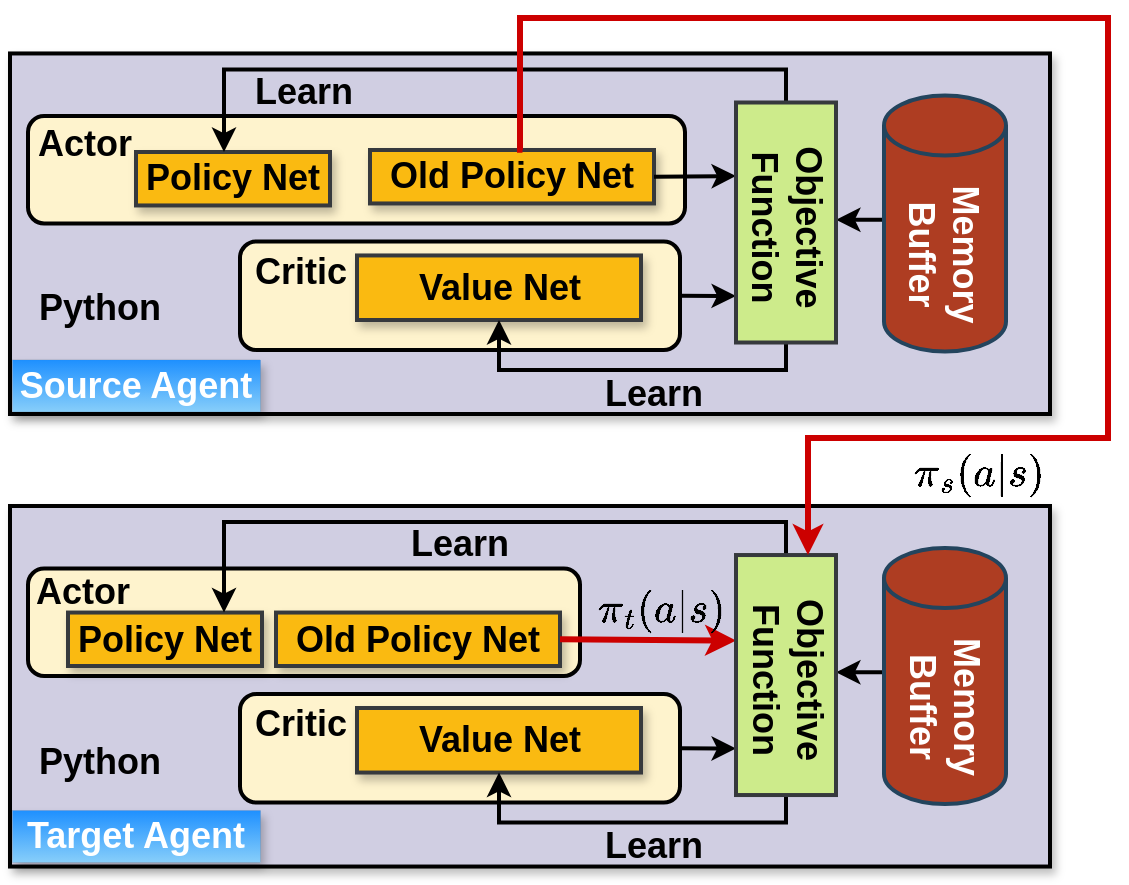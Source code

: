 <mxfile version="26.0.2">
  <diagram name="第 1 页" id="1CVCdKwHS6l56ZYPoqA-">
    <mxGraphModel dx="1558" dy="858" grid="1" gridSize="10" guides="1" tooltips="1" connect="1" arrows="1" fold="1" page="1" pageScale="1" pageWidth="600" pageHeight="450" math="1" shadow="0">
      <root>
        <mxCell id="0" />
        <mxCell id="1" parent="0" />
        <mxCell id="TnmNr2-LYMIH4guuqulg-85" value="" style="rounded=0;whiteSpace=wrap;html=1;fillColor=#d0cee2;strokeColor=#000000;strokeWidth=2;shadow=1;" vertex="1" parent="1">
          <mxGeometry x="28" y="25.73" width="520" height="180.27" as="geometry" />
        </mxCell>
        <mxCell id="TnmNr2-LYMIH4guuqulg-86" value="&lt;font color=&quot;#ffffff&quot; size=&quot;1&quot;&gt;&lt;b style=&quot;font-size: 18px;&quot;&gt;Source Agent&lt;/b&gt;&lt;/font&gt;" style="text;html=1;align=center;verticalAlign=middle;whiteSpace=wrap;rounded=0;fillColor=#1E90FF;strokeColor=#36393d;strokeWidth=0;shadow=1;gradientColor=#87CEFA;" vertex="1" parent="1">
          <mxGeometry x="29" y="178.73" width="124" height="26" as="geometry" />
        </mxCell>
        <mxCell id="TnmNr2-LYMIH4guuqulg-87" value="" style="rounded=1;whiteSpace=wrap;html=1;strokeWidth=2;fillColor=#fef3cd;" vertex="1" parent="1">
          <mxGeometry x="37" y="57" width="328.5" height="53.73" as="geometry" />
        </mxCell>
        <mxCell id="TnmNr2-LYMIH4guuqulg-88" value="&lt;b style=&quot;&quot;&gt;&lt;font style=&quot;font-size: 18px;&quot;&gt;Policy Net&lt;/font&gt;&lt;/b&gt;" style="rounded=0;whiteSpace=wrap;html=1;fillColor=#faba11;strokeColor=#36393d;strokeWidth=2;shadow=1;" vertex="1" parent="1">
          <mxGeometry x="91" y="75" width="97" height="26.73" as="geometry" />
        </mxCell>
        <mxCell id="TnmNr2-LYMIH4guuqulg-89" value="&lt;b style=&quot;&quot;&gt;&lt;font style=&quot;font-size: 18px;&quot;&gt;Old Policy Net&lt;/font&gt;&lt;/b&gt;" style="rounded=0;whiteSpace=wrap;html=1;fillColor=#faba11;strokeColor=#36393d;strokeWidth=2;shadow=1;" vertex="1" parent="1">
          <mxGeometry x="208" y="74" width="142" height="26.73" as="geometry" />
        </mxCell>
        <mxCell id="TnmNr2-LYMIH4guuqulg-90" value="" style="rounded=1;whiteSpace=wrap;html=1;strokeWidth=2;fillColor=#fef3cd;" vertex="1" parent="1">
          <mxGeometry x="143" y="119.73" width="220" height="54.27" as="geometry" />
        </mxCell>
        <mxCell id="TnmNr2-LYMIH4guuqulg-91" value="&lt;b style=&quot;&quot;&gt;&lt;font style=&quot;font-size: 18px;&quot;&gt;Value Net&lt;/font&gt;&lt;/b&gt;" style="rounded=0;whiteSpace=wrap;html=1;fillColor=#faba11;strokeColor=#36393d;strokeWidth=2;shadow=1;" vertex="1" parent="1">
          <mxGeometry x="201.5" y="126.73" width="142" height="32.27" as="geometry" />
        </mxCell>
        <mxCell id="TnmNr2-LYMIH4guuqulg-92" value="&lt;span style=&quot;font-size: 18px;&quot;&gt;&lt;b&gt;Actor&lt;/b&gt;&lt;/span&gt;" style="text;html=1;align=center;verticalAlign=middle;whiteSpace=wrap;rounded=0;" vertex="1" parent="1">
          <mxGeometry x="25" y="55.73" width="81" height="30" as="geometry" />
        </mxCell>
        <mxCell id="TnmNr2-LYMIH4guuqulg-93" value="&lt;span style=&quot;font-size: 18px;&quot;&gt;&lt;b&gt;Critic&lt;/b&gt;&lt;/span&gt;" style="text;html=1;align=center;verticalAlign=middle;whiteSpace=wrap;rounded=0;" vertex="1" parent="1">
          <mxGeometry x="133" y="119.73" width="81" height="30" as="geometry" />
        </mxCell>
        <mxCell id="TnmNr2-LYMIH4guuqulg-94" value="" style="endArrow=classic;html=1;rounded=0;strokeWidth=2;exitX=1;exitY=0.5;exitDx=0;exitDy=0;" edge="1" parent="1" source="TnmNr2-LYMIH4guuqulg-89">
          <mxGeometry width="50" height="50" relative="1" as="geometry">
            <mxPoint x="315" y="74.73" as="sourcePoint" />
            <mxPoint x="391" y="87" as="targetPoint" />
          </mxGeometry>
        </mxCell>
        <mxCell id="TnmNr2-LYMIH4guuqulg-95" value="" style="endArrow=classic;html=1;rounded=0;strokeWidth=2;exitX=1;exitY=0.5;exitDx=0;exitDy=0;" edge="1" parent="1" source="TnmNr2-LYMIH4guuqulg-90">
          <mxGeometry width="50" height="50" relative="1" as="geometry">
            <mxPoint x="354.3" y="170.73" as="sourcePoint" />
            <mxPoint x="391" y="147" as="targetPoint" />
          </mxGeometry>
        </mxCell>
        <mxCell id="TnmNr2-LYMIH4guuqulg-96" value="" style="endArrow=classic;html=1;rounded=0;strokeWidth=2;edgeStyle=orthogonalEdgeStyle;" edge="1" parent="1" target="TnmNr2-LYMIH4guuqulg-88">
          <mxGeometry width="50" height="50" relative="1" as="geometry">
            <mxPoint x="416" y="53.73" as="sourcePoint" />
            <mxPoint x="381.5" y="2.73" as="targetPoint" />
            <Array as="points">
              <mxPoint x="416" y="33.73" />
              <mxPoint x="135" y="33.73" />
            </Array>
          </mxGeometry>
        </mxCell>
        <mxCell id="TnmNr2-LYMIH4guuqulg-97" value="" style="endArrow=classic;html=1;rounded=0;strokeWidth=2;edgeStyle=orthogonalEdgeStyle;entryX=0.5;entryY=1;entryDx=0;entryDy=0;" edge="1" parent="1" target="TnmNr2-LYMIH4guuqulg-91">
          <mxGeometry width="50" height="50" relative="1" as="geometry">
            <mxPoint x="416" y="163.73" as="sourcePoint" />
            <mxPoint x="52.5" y="-25.27" as="targetPoint" />
            <Array as="points">
              <mxPoint x="416" y="184" />
              <mxPoint x="273" y="184" />
            </Array>
          </mxGeometry>
        </mxCell>
        <mxCell id="TnmNr2-LYMIH4guuqulg-98" value="" style="endArrow=classic;html=1;rounded=0;strokeWidth=2;entryX=-0.004;entryY=0.225;entryDx=0;entryDy=0;entryPerimeter=0;" edge="1" parent="1">
          <mxGeometry width="50" height="50" relative="1" as="geometry">
            <mxPoint x="486" y="108.87" as="sourcePoint" />
            <mxPoint x="441" y="108.87" as="targetPoint" />
          </mxGeometry>
        </mxCell>
        <mxCell id="TnmNr2-LYMIH4guuqulg-99" value="&lt;font style=&quot;font-size: 18px;&quot;&gt;&lt;b&gt;Python&lt;/b&gt;&lt;/font&gt;" style="text;html=1;align=center;verticalAlign=middle;whiteSpace=wrap;rounded=0;" vertex="1" parent="1">
          <mxGeometry x="43" y="138.23" width="60" height="30" as="geometry" />
        </mxCell>
        <mxCell id="TnmNr2-LYMIH4guuqulg-100" value="" style="group" vertex="1" connectable="0" parent="1">
          <mxGeometry x="465" y="51.73" width="61" height="128.03" as="geometry" />
        </mxCell>
        <mxCell id="TnmNr2-LYMIH4guuqulg-101" value="" style="shape=cylinder3;whiteSpace=wrap;html=1;boundedLbl=1;backgroundOutline=1;size=15;fillColor=#ae3d22;strokeColor=#23445d;strokeWidth=2;" vertex="1" parent="TnmNr2-LYMIH4guuqulg-100">
          <mxGeometry y="-5" width="61" height="128.03" as="geometry" />
        </mxCell>
        <mxCell id="TnmNr2-LYMIH4guuqulg-102" value="&lt;font style=&quot;font-size: 18px;&quot; color=&quot;#ffffff&quot;&gt;&lt;b&gt;Memory&lt;/b&gt;&lt;/font&gt;&lt;div style=&quot;font-size: 18px;&quot;&gt;&lt;font color=&quot;#ffffff&quot;&gt;&lt;b&gt;Buffer&lt;/b&gt;&lt;/font&gt;&lt;/div&gt;" style="text;html=1;align=center;verticalAlign=middle;whiteSpace=wrap;rounded=0;direction=south;rotation=90;" vertex="1" parent="TnmNr2-LYMIH4guuqulg-100">
          <mxGeometry x="-10.31" y="62.629" width="79.901" height="23.022" as="geometry" />
        </mxCell>
        <mxCell id="TnmNr2-LYMIH4guuqulg-103" value="" style="group;fillColor=#cdeb8b;strokeColor=#36393d;container=0;strokeWidth=2;" vertex="1" connectable="0" parent="1">
          <mxGeometry x="391" y="50.25" width="50" height="120" as="geometry" />
        </mxCell>
        <mxCell id="TnmNr2-LYMIH4guuqulg-104" value="&lt;font style=&quot;font-size: 18px;&quot;&gt;&lt;b&gt;Objective&lt;/b&gt;&lt;/font&gt;&lt;div style=&quot;font-size: 18px;&quot;&gt;&lt;b&gt;Function&lt;/b&gt;&lt;/div&gt;" style="text;html=1;align=center;verticalAlign=middle;whiteSpace=wrap;rounded=0;direction=south;rotation=90;" vertex="1" parent="1">
          <mxGeometry x="369.5" y="99.71" width="93" height="25" as="geometry" />
        </mxCell>
        <mxCell id="TnmNr2-LYMIH4guuqulg-105" value="&lt;font style=&quot;font-size: 18px;&quot;&gt;&lt;b&gt;Learn&lt;/b&gt;&lt;/font&gt;" style="text;html=1;align=center;verticalAlign=middle;whiteSpace=wrap;rounded=0;" vertex="1" parent="1">
          <mxGeometry x="145" y="30" width="60" height="30" as="geometry" />
        </mxCell>
        <mxCell id="TnmNr2-LYMIH4guuqulg-106" value="&lt;font style=&quot;font-size: 18px;&quot;&gt;&lt;b&gt;Learn&lt;/b&gt;&lt;/font&gt;" style="text;html=1;align=center;verticalAlign=middle;whiteSpace=wrap;rounded=0;" vertex="1" parent="1">
          <mxGeometry x="320" y="180.73" width="60" height="30" as="geometry" />
        </mxCell>
        <mxCell id="TnmNr2-LYMIH4guuqulg-107" value="" style="rounded=0;whiteSpace=wrap;html=1;fillColor=#d0cee2;strokeColor=#000000;strokeWidth=2;shadow=1;" vertex="1" parent="1">
          <mxGeometry x="28" y="252" width="520" height="180.27" as="geometry" />
        </mxCell>
        <mxCell id="TnmNr2-LYMIH4guuqulg-109" value="" style="rounded=1;whiteSpace=wrap;html=1;strokeWidth=2;fillColor=#fef3cd;" vertex="1" parent="1">
          <mxGeometry x="37" y="283.27" width="276" height="53.73" as="geometry" />
        </mxCell>
        <mxCell id="TnmNr2-LYMIH4guuqulg-110" value="&lt;b style=&quot;&quot;&gt;&lt;font style=&quot;font-size: 18px;&quot;&gt;Policy Net&lt;/font&gt;&lt;/b&gt;" style="rounded=0;whiteSpace=wrap;html=1;fillColor=#faba11;strokeColor=#36393d;strokeWidth=2;shadow=1;" vertex="1" parent="1">
          <mxGeometry x="57" y="305.27" width="97" height="26.73" as="geometry" />
        </mxCell>
        <mxCell id="TnmNr2-LYMIH4guuqulg-111" value="&lt;b style=&quot;&quot;&gt;&lt;font style=&quot;font-size: 18px;&quot;&gt;Old Policy Net&lt;/font&gt;&lt;/b&gt;" style="rounded=0;whiteSpace=wrap;html=1;fillColor=#faba11;strokeColor=#36393d;strokeWidth=2;shadow=1;" vertex="1" parent="1">
          <mxGeometry x="161" y="305.27" width="142" height="26.73" as="geometry" />
        </mxCell>
        <mxCell id="TnmNr2-LYMIH4guuqulg-112" value="" style="rounded=1;whiteSpace=wrap;html=1;strokeWidth=2;fillColor=#fef3cd;" vertex="1" parent="1">
          <mxGeometry x="143" y="346" width="220" height="54.27" as="geometry" />
        </mxCell>
        <mxCell id="TnmNr2-LYMIH4guuqulg-113" value="&lt;b style=&quot;&quot;&gt;&lt;font style=&quot;font-size: 18px;&quot;&gt;Value Net&lt;/font&gt;&lt;/b&gt;" style="rounded=0;whiteSpace=wrap;html=1;fillColor=#faba11;strokeColor=#36393d;strokeWidth=2;shadow=1;" vertex="1" parent="1">
          <mxGeometry x="201.5" y="353" width="142" height="32.27" as="geometry" />
        </mxCell>
        <mxCell id="TnmNr2-LYMIH4guuqulg-114" value="&lt;span style=&quot;font-size: 18px;&quot;&gt;&lt;b&gt;Actor&lt;/b&gt;&lt;/span&gt;" style="text;html=1;align=center;verticalAlign=middle;whiteSpace=wrap;rounded=0;" vertex="1" parent="1">
          <mxGeometry x="24" y="280" width="81" height="30" as="geometry" />
        </mxCell>
        <mxCell id="TnmNr2-LYMIH4guuqulg-115" value="&lt;span style=&quot;font-size: 18px;&quot;&gt;&lt;b&gt;Critic&lt;/b&gt;&lt;/span&gt;" style="text;html=1;align=center;verticalAlign=middle;whiteSpace=wrap;rounded=0;" vertex="1" parent="1">
          <mxGeometry x="133" y="346" width="81" height="30" as="geometry" />
        </mxCell>
        <mxCell id="TnmNr2-LYMIH4guuqulg-116" value="" style="endArrow=classic;html=1;rounded=0;strokeWidth=3;exitX=1;exitY=0.5;exitDx=0;exitDy=0;strokeColor=#CC0000;" edge="1" parent="1" source="TnmNr2-LYMIH4guuqulg-111">
          <mxGeometry width="50" height="50" relative="1" as="geometry">
            <mxPoint x="311" y="319.635" as="sourcePoint" />
            <mxPoint x="391" y="319.27" as="targetPoint" />
          </mxGeometry>
        </mxCell>
        <mxCell id="TnmNr2-LYMIH4guuqulg-117" value="" style="endArrow=classic;html=1;rounded=0;strokeWidth=2;exitX=1;exitY=0.5;exitDx=0;exitDy=0;" edge="1" parent="1" source="TnmNr2-LYMIH4guuqulg-112">
          <mxGeometry width="50" height="50" relative="1" as="geometry">
            <mxPoint x="354.3" y="397" as="sourcePoint" />
            <mxPoint x="391" y="373.27" as="targetPoint" />
          </mxGeometry>
        </mxCell>
        <mxCell id="TnmNr2-LYMIH4guuqulg-118" value="" style="endArrow=classic;html=1;rounded=0;strokeWidth=2;edgeStyle=orthogonalEdgeStyle;" edge="1" parent="1" target="TnmNr2-LYMIH4guuqulg-110">
          <mxGeometry width="50" height="50" relative="1" as="geometry">
            <mxPoint x="416" y="280" as="sourcePoint" />
            <mxPoint x="381.5" y="229" as="targetPoint" />
            <Array as="points">
              <mxPoint x="416" y="260" />
              <mxPoint x="135" y="260" />
            </Array>
          </mxGeometry>
        </mxCell>
        <mxCell id="TnmNr2-LYMIH4guuqulg-119" value="" style="endArrow=classic;html=1;rounded=0;strokeWidth=2;edgeStyle=orthogonalEdgeStyle;entryX=0.5;entryY=1;entryDx=0;entryDy=0;" edge="1" parent="1" target="TnmNr2-LYMIH4guuqulg-113">
          <mxGeometry width="50" height="50" relative="1" as="geometry">
            <mxPoint x="416" y="390" as="sourcePoint" />
            <mxPoint x="52.5" y="201" as="targetPoint" />
            <Array as="points">
              <mxPoint x="416" y="410.27" />
              <mxPoint x="273" y="410.27" />
            </Array>
          </mxGeometry>
        </mxCell>
        <mxCell id="TnmNr2-LYMIH4guuqulg-120" value="" style="endArrow=classic;html=1;rounded=0;strokeWidth=2;entryX=-0.004;entryY=0.225;entryDx=0;entryDy=0;entryPerimeter=0;" edge="1" parent="1">
          <mxGeometry width="50" height="50" relative="1" as="geometry">
            <mxPoint x="486" y="335.14" as="sourcePoint" />
            <mxPoint x="441" y="335.14" as="targetPoint" />
          </mxGeometry>
        </mxCell>
        <mxCell id="TnmNr2-LYMIH4guuqulg-121" value="&lt;font style=&quot;font-size: 18px;&quot;&gt;&lt;b&gt;Python&lt;/b&gt;&lt;/font&gt;" style="text;html=1;align=center;verticalAlign=middle;whiteSpace=wrap;rounded=0;" vertex="1" parent="1">
          <mxGeometry x="43" y="364.5" width="60" height="30" as="geometry" />
        </mxCell>
        <mxCell id="TnmNr2-LYMIH4guuqulg-122" value="" style="group" vertex="1" connectable="0" parent="1">
          <mxGeometry x="465" y="278" width="61" height="128.03" as="geometry" />
        </mxCell>
        <mxCell id="TnmNr2-LYMIH4guuqulg-123" value="" style="shape=cylinder3;whiteSpace=wrap;html=1;boundedLbl=1;backgroundOutline=1;size=15;fillColor=#ae3d22;strokeColor=#23445d;strokeWidth=2;" vertex="1" parent="TnmNr2-LYMIH4guuqulg-122">
          <mxGeometry y="-5" width="61" height="128.03" as="geometry" />
        </mxCell>
        <mxCell id="TnmNr2-LYMIH4guuqulg-124" value="&lt;font style=&quot;font-size: 18px;&quot; color=&quot;#ffffff&quot;&gt;&lt;b&gt;Memory&lt;/b&gt;&lt;/font&gt;&lt;div style=&quot;font-size: 18px;&quot;&gt;&lt;font color=&quot;#ffffff&quot;&gt;&lt;b&gt;Buffer&lt;/b&gt;&lt;/font&gt;&lt;/div&gt;" style="text;html=1;align=center;verticalAlign=middle;whiteSpace=wrap;rounded=0;direction=south;rotation=90;" vertex="1" parent="TnmNr2-LYMIH4guuqulg-122">
          <mxGeometry x="-10.31" y="62.629" width="79.901" height="23.022" as="geometry" />
        </mxCell>
        <mxCell id="TnmNr2-LYMIH4guuqulg-125" value="" style="group;fillColor=#cdeb8b;strokeColor=#36393d;container=0;strokeWidth=2;" vertex="1" connectable="0" parent="1">
          <mxGeometry x="391" y="276.52" width="50" height="120" as="geometry" />
        </mxCell>
        <mxCell id="TnmNr2-LYMIH4guuqulg-126" value="&lt;font style=&quot;font-size: 18px;&quot;&gt;&lt;b&gt;Objective&lt;/b&gt;&lt;/font&gt;&lt;div style=&quot;font-size: 18px;&quot;&gt;&lt;b&gt;Function&lt;/b&gt;&lt;/div&gt;" style="text;html=1;align=center;verticalAlign=middle;whiteSpace=wrap;rounded=0;direction=south;rotation=90;" vertex="1" parent="1">
          <mxGeometry x="369.5" y="325.98" width="93" height="25" as="geometry" />
        </mxCell>
        <mxCell id="TnmNr2-LYMIH4guuqulg-127" value="&lt;font style=&quot;font-size: 18px;&quot;&gt;&lt;b&gt;Learn&lt;/b&gt;&lt;/font&gt;" style="text;html=1;align=center;verticalAlign=middle;whiteSpace=wrap;rounded=0;" vertex="1" parent="1">
          <mxGeometry x="223" y="256.27" width="60" height="30" as="geometry" />
        </mxCell>
        <mxCell id="TnmNr2-LYMIH4guuqulg-128" value="&lt;font style=&quot;font-size: 18px;&quot;&gt;&lt;b&gt;Learn&lt;/b&gt;&lt;/font&gt;" style="text;html=1;align=center;verticalAlign=middle;whiteSpace=wrap;rounded=0;" vertex="1" parent="1">
          <mxGeometry x="320" y="407" width="60" height="30" as="geometry" />
        </mxCell>
        <mxCell id="TnmNr2-LYMIH4guuqulg-129" value="&lt;font color=&quot;#ffffff&quot; size=&quot;1&quot;&gt;&lt;b style=&quot;font-size: 18px;&quot;&gt;Target Agent&lt;/b&gt;&lt;/font&gt;" style="text;html=1;align=center;verticalAlign=middle;whiteSpace=wrap;rounded=0;fillColor=#1E90FF;strokeColor=#36393d;strokeWidth=0;shadow=1;gradientColor=#87CEFA;" vertex="1" parent="1">
          <mxGeometry x="29" y="404" width="124" height="26" as="geometry" />
        </mxCell>
        <mxCell id="TnmNr2-LYMIH4guuqulg-130" value="&lt;font style=&quot;font-size: 18px;&quot;&gt;\(\pi_{s}(a|s)\)&lt;/font&gt;" style="text;html=1;align=center;verticalAlign=middle;whiteSpace=wrap;rounded=0;" vertex="1" parent="1">
          <mxGeometry x="458" y="226" width="110" height="20" as="geometry" />
        </mxCell>
        <mxCell id="TnmNr2-LYMIH4guuqulg-131" style="edgeStyle=orthogonalEdgeStyle;rounded=0;orthogonalLoop=1;jettySize=auto;html=1;strokeWidth=3;strokeColor=#CC0000;exitX=0.537;exitY=-0.003;exitDx=0;exitDy=0;exitPerimeter=0;" edge="1" parent="1" source="TnmNr2-LYMIH4guuqulg-89">
          <mxGeometry relative="1" as="geometry">
            <mxPoint x="427" y="276.52" as="targetPoint" />
            <mxPoint x="283" y="52.52" as="sourcePoint" />
            <Array as="points">
              <mxPoint x="283" y="74" />
              <mxPoint x="283" y="8" />
              <mxPoint x="577" y="8" />
              <mxPoint x="577" y="218" />
              <mxPoint x="427" y="218" />
            </Array>
          </mxGeometry>
        </mxCell>
        <mxCell id="TnmNr2-LYMIH4guuqulg-132" value="&lt;font style=&quot;font-size: 18px;&quot;&gt;\(\pi_{t}(a|s)\)&lt;/font&gt;" style="text;html=1;align=center;verticalAlign=middle;whiteSpace=wrap;rounded=0;" vertex="1" parent="1">
          <mxGeometry x="299" y="294.14" width="110" height="20" as="geometry" />
        </mxCell>
      </root>
    </mxGraphModel>
  </diagram>
</mxfile>
